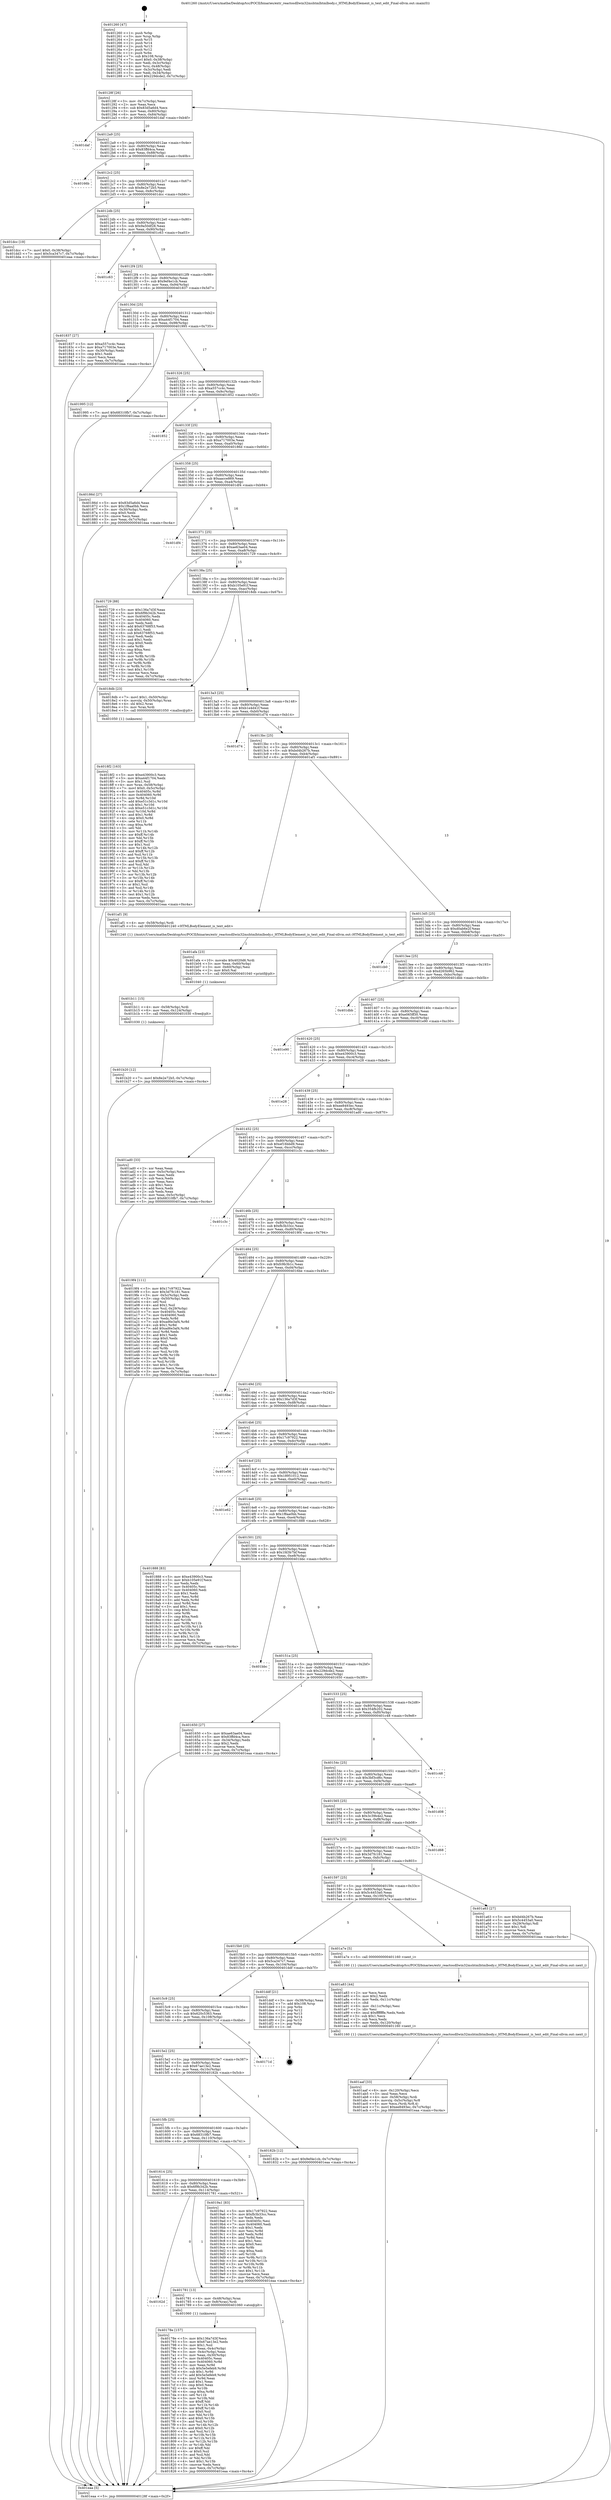 digraph "0x401260" {
  label = "0x401260 (/mnt/c/Users/mathe/Desktop/tcc/POCII/binaries/extr_reactosdllwin32mshtmlhtmlbody.c_HTMLBodyElement_is_text_edit_Final-ollvm.out::main(0))"
  labelloc = "t"
  node[shape=record]

  Entry [label="",width=0.3,height=0.3,shape=circle,fillcolor=black,style=filled]
  "0x40128f" [label="{
     0x40128f [26]\l
     | [instrs]\l
     &nbsp;&nbsp;0x40128f \<+3\>: mov -0x7c(%rbp),%eax\l
     &nbsp;&nbsp;0x401292 \<+2\>: mov %eax,%ecx\l
     &nbsp;&nbsp;0x401294 \<+6\>: sub $0x83d5a6d4,%ecx\l
     &nbsp;&nbsp;0x40129a \<+3\>: mov %eax,-0x80(%rbp)\l
     &nbsp;&nbsp;0x40129d \<+6\>: mov %ecx,-0x84(%rbp)\l
     &nbsp;&nbsp;0x4012a3 \<+6\>: je 0000000000401daf \<main+0xb4f\>\l
  }"]
  "0x401daf" [label="{
     0x401daf\l
  }", style=dashed]
  "0x4012a9" [label="{
     0x4012a9 [25]\l
     | [instrs]\l
     &nbsp;&nbsp;0x4012a9 \<+5\>: jmp 00000000004012ae \<main+0x4e\>\l
     &nbsp;&nbsp;0x4012ae \<+3\>: mov -0x80(%rbp),%eax\l
     &nbsp;&nbsp;0x4012b1 \<+5\>: sub $0x83ffd4ca,%eax\l
     &nbsp;&nbsp;0x4012b6 \<+6\>: mov %eax,-0x88(%rbp)\l
     &nbsp;&nbsp;0x4012bc \<+6\>: je 000000000040166b \<main+0x40b\>\l
  }"]
  Exit [label="",width=0.3,height=0.3,shape=circle,fillcolor=black,style=filled,peripheries=2]
  "0x40166b" [label="{
     0x40166b\l
  }", style=dashed]
  "0x4012c2" [label="{
     0x4012c2 [25]\l
     | [instrs]\l
     &nbsp;&nbsp;0x4012c2 \<+5\>: jmp 00000000004012c7 \<main+0x67\>\l
     &nbsp;&nbsp;0x4012c7 \<+3\>: mov -0x80(%rbp),%eax\l
     &nbsp;&nbsp;0x4012ca \<+5\>: sub $0x8e2e72b5,%eax\l
     &nbsp;&nbsp;0x4012cf \<+6\>: mov %eax,-0x8c(%rbp)\l
     &nbsp;&nbsp;0x4012d5 \<+6\>: je 0000000000401dcc \<main+0xb6c\>\l
  }"]
  "0x401b20" [label="{
     0x401b20 [12]\l
     | [instrs]\l
     &nbsp;&nbsp;0x401b20 \<+7\>: movl $0x8e2e72b5,-0x7c(%rbp)\l
     &nbsp;&nbsp;0x401b27 \<+5\>: jmp 0000000000401eaa \<main+0xc4a\>\l
  }"]
  "0x401dcc" [label="{
     0x401dcc [19]\l
     | [instrs]\l
     &nbsp;&nbsp;0x401dcc \<+7\>: movl $0x0,-0x38(%rbp)\l
     &nbsp;&nbsp;0x401dd3 \<+7\>: movl $0x5ca347c7,-0x7c(%rbp)\l
     &nbsp;&nbsp;0x401dda \<+5\>: jmp 0000000000401eaa \<main+0xc4a\>\l
  }"]
  "0x4012db" [label="{
     0x4012db [25]\l
     | [instrs]\l
     &nbsp;&nbsp;0x4012db \<+5\>: jmp 00000000004012e0 \<main+0x80\>\l
     &nbsp;&nbsp;0x4012e0 \<+3\>: mov -0x80(%rbp),%eax\l
     &nbsp;&nbsp;0x4012e3 \<+5\>: sub $0x9a50df28,%eax\l
     &nbsp;&nbsp;0x4012e8 \<+6\>: mov %eax,-0x90(%rbp)\l
     &nbsp;&nbsp;0x4012ee \<+6\>: je 0000000000401c63 \<main+0xa03\>\l
  }"]
  "0x401b11" [label="{
     0x401b11 [15]\l
     | [instrs]\l
     &nbsp;&nbsp;0x401b11 \<+4\>: mov -0x58(%rbp),%rdi\l
     &nbsp;&nbsp;0x401b15 \<+6\>: mov %eax,-0x124(%rbp)\l
     &nbsp;&nbsp;0x401b1b \<+5\>: call 0000000000401030 \<free@plt\>\l
     | [calls]\l
     &nbsp;&nbsp;0x401030 \{1\} (unknown)\l
  }"]
  "0x401c63" [label="{
     0x401c63\l
  }", style=dashed]
  "0x4012f4" [label="{
     0x4012f4 [25]\l
     | [instrs]\l
     &nbsp;&nbsp;0x4012f4 \<+5\>: jmp 00000000004012f9 \<main+0x99\>\l
     &nbsp;&nbsp;0x4012f9 \<+3\>: mov -0x80(%rbp),%eax\l
     &nbsp;&nbsp;0x4012fc \<+5\>: sub $0x9ef4e1cb,%eax\l
     &nbsp;&nbsp;0x401301 \<+6\>: mov %eax,-0x94(%rbp)\l
     &nbsp;&nbsp;0x401307 \<+6\>: je 0000000000401837 \<main+0x5d7\>\l
  }"]
  "0x401afa" [label="{
     0x401afa [23]\l
     | [instrs]\l
     &nbsp;&nbsp;0x401afa \<+10\>: movabs $0x4020d6,%rdi\l
     &nbsp;&nbsp;0x401b04 \<+3\>: mov %eax,-0x60(%rbp)\l
     &nbsp;&nbsp;0x401b07 \<+3\>: mov -0x60(%rbp),%esi\l
     &nbsp;&nbsp;0x401b0a \<+2\>: mov $0x0,%al\l
     &nbsp;&nbsp;0x401b0c \<+5\>: call 0000000000401040 \<printf@plt\>\l
     | [calls]\l
     &nbsp;&nbsp;0x401040 \{1\} (unknown)\l
  }"]
  "0x401837" [label="{
     0x401837 [27]\l
     | [instrs]\l
     &nbsp;&nbsp;0x401837 \<+5\>: mov $0xa557cc4c,%eax\l
     &nbsp;&nbsp;0x40183c \<+5\>: mov $0xa717003e,%ecx\l
     &nbsp;&nbsp;0x401841 \<+3\>: mov -0x30(%rbp),%edx\l
     &nbsp;&nbsp;0x401844 \<+3\>: cmp $0x1,%edx\l
     &nbsp;&nbsp;0x401847 \<+3\>: cmovl %ecx,%eax\l
     &nbsp;&nbsp;0x40184a \<+3\>: mov %eax,-0x7c(%rbp)\l
     &nbsp;&nbsp;0x40184d \<+5\>: jmp 0000000000401eaa \<main+0xc4a\>\l
  }"]
  "0x40130d" [label="{
     0x40130d [25]\l
     | [instrs]\l
     &nbsp;&nbsp;0x40130d \<+5\>: jmp 0000000000401312 \<main+0xb2\>\l
     &nbsp;&nbsp;0x401312 \<+3\>: mov -0x80(%rbp),%eax\l
     &nbsp;&nbsp;0x401315 \<+5\>: sub $0xa44f1704,%eax\l
     &nbsp;&nbsp;0x40131a \<+6\>: mov %eax,-0x98(%rbp)\l
     &nbsp;&nbsp;0x401320 \<+6\>: je 0000000000401995 \<main+0x735\>\l
  }"]
  "0x401aaf" [label="{
     0x401aaf [33]\l
     | [instrs]\l
     &nbsp;&nbsp;0x401aaf \<+6\>: mov -0x120(%rbp),%ecx\l
     &nbsp;&nbsp;0x401ab5 \<+3\>: imul %eax,%ecx\l
     &nbsp;&nbsp;0x401ab8 \<+4\>: mov -0x58(%rbp),%rdi\l
     &nbsp;&nbsp;0x401abc \<+4\>: movslq -0x5c(%rbp),%r8\l
     &nbsp;&nbsp;0x401ac0 \<+4\>: mov %ecx,(%rdi,%r8,4)\l
     &nbsp;&nbsp;0x401ac4 \<+7\>: movl $0xee8493ec,-0x7c(%rbp)\l
     &nbsp;&nbsp;0x401acb \<+5\>: jmp 0000000000401eaa \<main+0xc4a\>\l
  }"]
  "0x401995" [label="{
     0x401995 [12]\l
     | [instrs]\l
     &nbsp;&nbsp;0x401995 \<+7\>: movl $0x68310fb7,-0x7c(%rbp)\l
     &nbsp;&nbsp;0x40199c \<+5\>: jmp 0000000000401eaa \<main+0xc4a\>\l
  }"]
  "0x401326" [label="{
     0x401326 [25]\l
     | [instrs]\l
     &nbsp;&nbsp;0x401326 \<+5\>: jmp 000000000040132b \<main+0xcb\>\l
     &nbsp;&nbsp;0x40132b \<+3\>: mov -0x80(%rbp),%eax\l
     &nbsp;&nbsp;0x40132e \<+5\>: sub $0xa557cc4c,%eax\l
     &nbsp;&nbsp;0x401333 \<+6\>: mov %eax,-0x9c(%rbp)\l
     &nbsp;&nbsp;0x401339 \<+6\>: je 0000000000401852 \<main+0x5f2\>\l
  }"]
  "0x401a83" [label="{
     0x401a83 [44]\l
     | [instrs]\l
     &nbsp;&nbsp;0x401a83 \<+2\>: xor %ecx,%ecx\l
     &nbsp;&nbsp;0x401a85 \<+5\>: mov $0x2,%edx\l
     &nbsp;&nbsp;0x401a8a \<+6\>: mov %edx,-0x11c(%rbp)\l
     &nbsp;&nbsp;0x401a90 \<+1\>: cltd\l
     &nbsp;&nbsp;0x401a91 \<+6\>: mov -0x11c(%rbp),%esi\l
     &nbsp;&nbsp;0x401a97 \<+2\>: idiv %esi\l
     &nbsp;&nbsp;0x401a99 \<+6\>: imul $0xfffffffe,%edx,%edx\l
     &nbsp;&nbsp;0x401a9f \<+3\>: sub $0x1,%ecx\l
     &nbsp;&nbsp;0x401aa2 \<+2\>: sub %ecx,%edx\l
     &nbsp;&nbsp;0x401aa4 \<+6\>: mov %edx,-0x120(%rbp)\l
     &nbsp;&nbsp;0x401aaa \<+5\>: call 0000000000401160 \<next_i\>\l
     | [calls]\l
     &nbsp;&nbsp;0x401160 \{1\} (/mnt/c/Users/mathe/Desktop/tcc/POCII/binaries/extr_reactosdllwin32mshtmlhtmlbody.c_HTMLBodyElement_is_text_edit_Final-ollvm.out::next_i)\l
  }"]
  "0x401852" [label="{
     0x401852\l
  }", style=dashed]
  "0x40133f" [label="{
     0x40133f [25]\l
     | [instrs]\l
     &nbsp;&nbsp;0x40133f \<+5\>: jmp 0000000000401344 \<main+0xe4\>\l
     &nbsp;&nbsp;0x401344 \<+3\>: mov -0x80(%rbp),%eax\l
     &nbsp;&nbsp;0x401347 \<+5\>: sub $0xa717003e,%eax\l
     &nbsp;&nbsp;0x40134c \<+6\>: mov %eax,-0xa0(%rbp)\l
     &nbsp;&nbsp;0x401352 \<+6\>: je 000000000040186d \<main+0x60d\>\l
  }"]
  "0x4018f2" [label="{
     0x4018f2 [163]\l
     | [instrs]\l
     &nbsp;&nbsp;0x4018f2 \<+5\>: mov $0xe43900c3,%ecx\l
     &nbsp;&nbsp;0x4018f7 \<+5\>: mov $0xa44f1704,%edx\l
     &nbsp;&nbsp;0x4018fc \<+3\>: mov $0x1,%sil\l
     &nbsp;&nbsp;0x4018ff \<+4\>: mov %rax,-0x58(%rbp)\l
     &nbsp;&nbsp;0x401903 \<+7\>: movl $0x0,-0x5c(%rbp)\l
     &nbsp;&nbsp;0x40190a \<+8\>: mov 0x40405c,%r8d\l
     &nbsp;&nbsp;0x401912 \<+8\>: mov 0x404060,%r9d\l
     &nbsp;&nbsp;0x40191a \<+3\>: mov %r8d,%r10d\l
     &nbsp;&nbsp;0x40191d \<+7\>: add $0xe51c3d1c,%r10d\l
     &nbsp;&nbsp;0x401924 \<+4\>: sub $0x1,%r10d\l
     &nbsp;&nbsp;0x401928 \<+7\>: sub $0xe51c3d1c,%r10d\l
     &nbsp;&nbsp;0x40192f \<+4\>: imul %r10d,%r8d\l
     &nbsp;&nbsp;0x401933 \<+4\>: and $0x1,%r8d\l
     &nbsp;&nbsp;0x401937 \<+4\>: cmp $0x0,%r8d\l
     &nbsp;&nbsp;0x40193b \<+4\>: sete %r11b\l
     &nbsp;&nbsp;0x40193f \<+4\>: cmp $0xa,%r9d\l
     &nbsp;&nbsp;0x401943 \<+3\>: setl %bl\l
     &nbsp;&nbsp;0x401946 \<+3\>: mov %r11b,%r14b\l
     &nbsp;&nbsp;0x401949 \<+4\>: xor $0xff,%r14b\l
     &nbsp;&nbsp;0x40194d \<+3\>: mov %bl,%r15b\l
     &nbsp;&nbsp;0x401950 \<+4\>: xor $0xff,%r15b\l
     &nbsp;&nbsp;0x401954 \<+4\>: xor $0x1,%sil\l
     &nbsp;&nbsp;0x401958 \<+3\>: mov %r14b,%r12b\l
     &nbsp;&nbsp;0x40195b \<+4\>: and $0xff,%r12b\l
     &nbsp;&nbsp;0x40195f \<+3\>: and %sil,%r11b\l
     &nbsp;&nbsp;0x401962 \<+3\>: mov %r15b,%r13b\l
     &nbsp;&nbsp;0x401965 \<+4\>: and $0xff,%r13b\l
     &nbsp;&nbsp;0x401969 \<+3\>: and %sil,%bl\l
     &nbsp;&nbsp;0x40196c \<+3\>: or %r11b,%r12b\l
     &nbsp;&nbsp;0x40196f \<+3\>: or %bl,%r13b\l
     &nbsp;&nbsp;0x401972 \<+3\>: xor %r13b,%r12b\l
     &nbsp;&nbsp;0x401975 \<+3\>: or %r15b,%r14b\l
     &nbsp;&nbsp;0x401978 \<+4\>: xor $0xff,%r14b\l
     &nbsp;&nbsp;0x40197c \<+4\>: or $0x1,%sil\l
     &nbsp;&nbsp;0x401980 \<+3\>: and %sil,%r14b\l
     &nbsp;&nbsp;0x401983 \<+3\>: or %r14b,%r12b\l
     &nbsp;&nbsp;0x401986 \<+4\>: test $0x1,%r12b\l
     &nbsp;&nbsp;0x40198a \<+3\>: cmovne %edx,%ecx\l
     &nbsp;&nbsp;0x40198d \<+3\>: mov %ecx,-0x7c(%rbp)\l
     &nbsp;&nbsp;0x401990 \<+5\>: jmp 0000000000401eaa \<main+0xc4a\>\l
  }"]
  "0x40186d" [label="{
     0x40186d [27]\l
     | [instrs]\l
     &nbsp;&nbsp;0x40186d \<+5\>: mov $0x83d5a6d4,%eax\l
     &nbsp;&nbsp;0x401872 \<+5\>: mov $0x1f8aa0bb,%ecx\l
     &nbsp;&nbsp;0x401877 \<+3\>: mov -0x30(%rbp),%edx\l
     &nbsp;&nbsp;0x40187a \<+3\>: cmp $0x0,%edx\l
     &nbsp;&nbsp;0x40187d \<+3\>: cmove %ecx,%eax\l
     &nbsp;&nbsp;0x401880 \<+3\>: mov %eax,-0x7c(%rbp)\l
     &nbsp;&nbsp;0x401883 \<+5\>: jmp 0000000000401eaa \<main+0xc4a\>\l
  }"]
  "0x401358" [label="{
     0x401358 [25]\l
     | [instrs]\l
     &nbsp;&nbsp;0x401358 \<+5\>: jmp 000000000040135d \<main+0xfd\>\l
     &nbsp;&nbsp;0x40135d \<+3\>: mov -0x80(%rbp),%eax\l
     &nbsp;&nbsp;0x401360 \<+5\>: sub $0xaacce869,%eax\l
     &nbsp;&nbsp;0x401365 \<+6\>: mov %eax,-0xa4(%rbp)\l
     &nbsp;&nbsp;0x40136b \<+6\>: je 0000000000401df4 \<main+0xb94\>\l
  }"]
  "0x40178e" [label="{
     0x40178e [157]\l
     | [instrs]\l
     &nbsp;&nbsp;0x40178e \<+5\>: mov $0x136a7d3f,%ecx\l
     &nbsp;&nbsp;0x401793 \<+5\>: mov $0x67ae13e2,%edx\l
     &nbsp;&nbsp;0x401798 \<+3\>: mov $0x1,%sil\l
     &nbsp;&nbsp;0x40179b \<+3\>: mov %eax,-0x4c(%rbp)\l
     &nbsp;&nbsp;0x40179e \<+3\>: mov -0x4c(%rbp),%eax\l
     &nbsp;&nbsp;0x4017a1 \<+3\>: mov %eax,-0x30(%rbp)\l
     &nbsp;&nbsp;0x4017a4 \<+7\>: mov 0x40405c,%eax\l
     &nbsp;&nbsp;0x4017ab \<+8\>: mov 0x404060,%r8d\l
     &nbsp;&nbsp;0x4017b3 \<+3\>: mov %eax,%r9d\l
     &nbsp;&nbsp;0x4017b6 \<+7\>: sub $0x5e5efeb9,%r9d\l
     &nbsp;&nbsp;0x4017bd \<+4\>: sub $0x1,%r9d\l
     &nbsp;&nbsp;0x4017c1 \<+7\>: add $0x5e5efeb9,%r9d\l
     &nbsp;&nbsp;0x4017c8 \<+4\>: imul %r9d,%eax\l
     &nbsp;&nbsp;0x4017cc \<+3\>: and $0x1,%eax\l
     &nbsp;&nbsp;0x4017cf \<+3\>: cmp $0x0,%eax\l
     &nbsp;&nbsp;0x4017d2 \<+4\>: sete %r10b\l
     &nbsp;&nbsp;0x4017d6 \<+4\>: cmp $0xa,%r8d\l
     &nbsp;&nbsp;0x4017da \<+4\>: setl %r11b\l
     &nbsp;&nbsp;0x4017de \<+3\>: mov %r10b,%bl\l
     &nbsp;&nbsp;0x4017e1 \<+3\>: xor $0xff,%bl\l
     &nbsp;&nbsp;0x4017e4 \<+3\>: mov %r11b,%r14b\l
     &nbsp;&nbsp;0x4017e7 \<+4\>: xor $0xff,%r14b\l
     &nbsp;&nbsp;0x4017eb \<+4\>: xor $0x0,%sil\l
     &nbsp;&nbsp;0x4017ef \<+3\>: mov %bl,%r15b\l
     &nbsp;&nbsp;0x4017f2 \<+4\>: and $0x0,%r15b\l
     &nbsp;&nbsp;0x4017f6 \<+3\>: and %sil,%r10b\l
     &nbsp;&nbsp;0x4017f9 \<+3\>: mov %r14b,%r12b\l
     &nbsp;&nbsp;0x4017fc \<+4\>: and $0x0,%r12b\l
     &nbsp;&nbsp;0x401800 \<+3\>: and %sil,%r11b\l
     &nbsp;&nbsp;0x401803 \<+3\>: or %r10b,%r15b\l
     &nbsp;&nbsp;0x401806 \<+3\>: or %r11b,%r12b\l
     &nbsp;&nbsp;0x401809 \<+3\>: xor %r12b,%r15b\l
     &nbsp;&nbsp;0x40180c \<+3\>: or %r14b,%bl\l
     &nbsp;&nbsp;0x40180f \<+3\>: xor $0xff,%bl\l
     &nbsp;&nbsp;0x401812 \<+4\>: or $0x0,%sil\l
     &nbsp;&nbsp;0x401816 \<+3\>: and %sil,%bl\l
     &nbsp;&nbsp;0x401819 \<+3\>: or %bl,%r15b\l
     &nbsp;&nbsp;0x40181c \<+4\>: test $0x1,%r15b\l
     &nbsp;&nbsp;0x401820 \<+3\>: cmovne %edx,%ecx\l
     &nbsp;&nbsp;0x401823 \<+3\>: mov %ecx,-0x7c(%rbp)\l
     &nbsp;&nbsp;0x401826 \<+5\>: jmp 0000000000401eaa \<main+0xc4a\>\l
  }"]
  "0x401df4" [label="{
     0x401df4\l
  }", style=dashed]
  "0x401371" [label="{
     0x401371 [25]\l
     | [instrs]\l
     &nbsp;&nbsp;0x401371 \<+5\>: jmp 0000000000401376 \<main+0x116\>\l
     &nbsp;&nbsp;0x401376 \<+3\>: mov -0x80(%rbp),%eax\l
     &nbsp;&nbsp;0x401379 \<+5\>: sub $0xae63ae04,%eax\l
     &nbsp;&nbsp;0x40137e \<+6\>: mov %eax,-0xa8(%rbp)\l
     &nbsp;&nbsp;0x401384 \<+6\>: je 0000000000401729 \<main+0x4c9\>\l
  }"]
  "0x40162d" [label="{
     0x40162d\l
  }", style=dashed]
  "0x401729" [label="{
     0x401729 [88]\l
     | [instrs]\l
     &nbsp;&nbsp;0x401729 \<+5\>: mov $0x136a7d3f,%eax\l
     &nbsp;&nbsp;0x40172e \<+5\>: mov $0x6f9b342b,%ecx\l
     &nbsp;&nbsp;0x401733 \<+7\>: mov 0x40405c,%edx\l
     &nbsp;&nbsp;0x40173a \<+7\>: mov 0x404060,%esi\l
     &nbsp;&nbsp;0x401741 \<+2\>: mov %edx,%edi\l
     &nbsp;&nbsp;0x401743 \<+6\>: add $0x63768f53,%edi\l
     &nbsp;&nbsp;0x401749 \<+3\>: sub $0x1,%edi\l
     &nbsp;&nbsp;0x40174c \<+6\>: sub $0x63768f53,%edi\l
     &nbsp;&nbsp;0x401752 \<+3\>: imul %edi,%edx\l
     &nbsp;&nbsp;0x401755 \<+3\>: and $0x1,%edx\l
     &nbsp;&nbsp;0x401758 \<+3\>: cmp $0x0,%edx\l
     &nbsp;&nbsp;0x40175b \<+4\>: sete %r8b\l
     &nbsp;&nbsp;0x40175f \<+3\>: cmp $0xa,%esi\l
     &nbsp;&nbsp;0x401762 \<+4\>: setl %r9b\l
     &nbsp;&nbsp;0x401766 \<+3\>: mov %r8b,%r10b\l
     &nbsp;&nbsp;0x401769 \<+3\>: and %r9b,%r10b\l
     &nbsp;&nbsp;0x40176c \<+3\>: xor %r9b,%r8b\l
     &nbsp;&nbsp;0x40176f \<+3\>: or %r8b,%r10b\l
     &nbsp;&nbsp;0x401772 \<+4\>: test $0x1,%r10b\l
     &nbsp;&nbsp;0x401776 \<+3\>: cmovne %ecx,%eax\l
     &nbsp;&nbsp;0x401779 \<+3\>: mov %eax,-0x7c(%rbp)\l
     &nbsp;&nbsp;0x40177c \<+5\>: jmp 0000000000401eaa \<main+0xc4a\>\l
  }"]
  "0x40138a" [label="{
     0x40138a [25]\l
     | [instrs]\l
     &nbsp;&nbsp;0x40138a \<+5\>: jmp 000000000040138f \<main+0x12f\>\l
     &nbsp;&nbsp;0x40138f \<+3\>: mov -0x80(%rbp),%eax\l
     &nbsp;&nbsp;0x401392 \<+5\>: sub $0xb105e91f,%eax\l
     &nbsp;&nbsp;0x401397 \<+6\>: mov %eax,-0xac(%rbp)\l
     &nbsp;&nbsp;0x40139d \<+6\>: je 00000000004018db \<main+0x67b\>\l
  }"]
  "0x401781" [label="{
     0x401781 [13]\l
     | [instrs]\l
     &nbsp;&nbsp;0x401781 \<+4\>: mov -0x48(%rbp),%rax\l
     &nbsp;&nbsp;0x401785 \<+4\>: mov 0x8(%rax),%rdi\l
     &nbsp;&nbsp;0x401789 \<+5\>: call 0000000000401060 \<atoi@plt\>\l
     | [calls]\l
     &nbsp;&nbsp;0x401060 \{1\} (unknown)\l
  }"]
  "0x4018db" [label="{
     0x4018db [23]\l
     | [instrs]\l
     &nbsp;&nbsp;0x4018db \<+7\>: movl $0x1,-0x50(%rbp)\l
     &nbsp;&nbsp;0x4018e2 \<+4\>: movslq -0x50(%rbp),%rax\l
     &nbsp;&nbsp;0x4018e6 \<+4\>: shl $0x2,%rax\l
     &nbsp;&nbsp;0x4018ea \<+3\>: mov %rax,%rdi\l
     &nbsp;&nbsp;0x4018ed \<+5\>: call 0000000000401050 \<malloc@plt\>\l
     | [calls]\l
     &nbsp;&nbsp;0x401050 \{1\} (unknown)\l
  }"]
  "0x4013a3" [label="{
     0x4013a3 [25]\l
     | [instrs]\l
     &nbsp;&nbsp;0x4013a3 \<+5\>: jmp 00000000004013a8 \<main+0x148\>\l
     &nbsp;&nbsp;0x4013a8 \<+3\>: mov -0x80(%rbp),%eax\l
     &nbsp;&nbsp;0x4013ab \<+5\>: sub $0xb1e4d41f,%eax\l
     &nbsp;&nbsp;0x4013b0 \<+6\>: mov %eax,-0xb0(%rbp)\l
     &nbsp;&nbsp;0x4013b6 \<+6\>: je 0000000000401d74 \<main+0xb14\>\l
  }"]
  "0x401614" [label="{
     0x401614 [25]\l
     | [instrs]\l
     &nbsp;&nbsp;0x401614 \<+5\>: jmp 0000000000401619 \<main+0x3b9\>\l
     &nbsp;&nbsp;0x401619 \<+3\>: mov -0x80(%rbp),%eax\l
     &nbsp;&nbsp;0x40161c \<+5\>: sub $0x6f9b342b,%eax\l
     &nbsp;&nbsp;0x401621 \<+6\>: mov %eax,-0x114(%rbp)\l
     &nbsp;&nbsp;0x401627 \<+6\>: je 0000000000401781 \<main+0x521\>\l
  }"]
  "0x401d74" [label="{
     0x401d74\l
  }", style=dashed]
  "0x4013bc" [label="{
     0x4013bc [25]\l
     | [instrs]\l
     &nbsp;&nbsp;0x4013bc \<+5\>: jmp 00000000004013c1 \<main+0x161\>\l
     &nbsp;&nbsp;0x4013c1 \<+3\>: mov -0x80(%rbp),%eax\l
     &nbsp;&nbsp;0x4013c4 \<+5\>: sub $0xbd4b267b,%eax\l
     &nbsp;&nbsp;0x4013c9 \<+6\>: mov %eax,-0xb4(%rbp)\l
     &nbsp;&nbsp;0x4013cf \<+6\>: je 0000000000401af1 \<main+0x891\>\l
  }"]
  "0x4019a1" [label="{
     0x4019a1 [83]\l
     | [instrs]\l
     &nbsp;&nbsp;0x4019a1 \<+5\>: mov $0x17c97922,%eax\l
     &nbsp;&nbsp;0x4019a6 \<+5\>: mov $0xfb3b33cc,%ecx\l
     &nbsp;&nbsp;0x4019ab \<+2\>: xor %edx,%edx\l
     &nbsp;&nbsp;0x4019ad \<+7\>: mov 0x40405c,%esi\l
     &nbsp;&nbsp;0x4019b4 \<+7\>: mov 0x404060,%edi\l
     &nbsp;&nbsp;0x4019bb \<+3\>: sub $0x1,%edx\l
     &nbsp;&nbsp;0x4019be \<+3\>: mov %esi,%r8d\l
     &nbsp;&nbsp;0x4019c1 \<+3\>: add %edx,%r8d\l
     &nbsp;&nbsp;0x4019c4 \<+4\>: imul %r8d,%esi\l
     &nbsp;&nbsp;0x4019c8 \<+3\>: and $0x1,%esi\l
     &nbsp;&nbsp;0x4019cb \<+3\>: cmp $0x0,%esi\l
     &nbsp;&nbsp;0x4019ce \<+4\>: sete %r9b\l
     &nbsp;&nbsp;0x4019d2 \<+3\>: cmp $0xa,%edi\l
     &nbsp;&nbsp;0x4019d5 \<+4\>: setl %r10b\l
     &nbsp;&nbsp;0x4019d9 \<+3\>: mov %r9b,%r11b\l
     &nbsp;&nbsp;0x4019dc \<+3\>: and %r10b,%r11b\l
     &nbsp;&nbsp;0x4019df \<+3\>: xor %r10b,%r9b\l
     &nbsp;&nbsp;0x4019e2 \<+3\>: or %r9b,%r11b\l
     &nbsp;&nbsp;0x4019e5 \<+4\>: test $0x1,%r11b\l
     &nbsp;&nbsp;0x4019e9 \<+3\>: cmovne %ecx,%eax\l
     &nbsp;&nbsp;0x4019ec \<+3\>: mov %eax,-0x7c(%rbp)\l
     &nbsp;&nbsp;0x4019ef \<+5\>: jmp 0000000000401eaa \<main+0xc4a\>\l
  }"]
  "0x401af1" [label="{
     0x401af1 [9]\l
     | [instrs]\l
     &nbsp;&nbsp;0x401af1 \<+4\>: mov -0x58(%rbp),%rdi\l
     &nbsp;&nbsp;0x401af5 \<+5\>: call 0000000000401240 \<HTMLBodyElement_is_text_edit\>\l
     | [calls]\l
     &nbsp;&nbsp;0x401240 \{1\} (/mnt/c/Users/mathe/Desktop/tcc/POCII/binaries/extr_reactosdllwin32mshtmlhtmlbody.c_HTMLBodyElement_is_text_edit_Final-ollvm.out::HTMLBodyElement_is_text_edit)\l
  }"]
  "0x4013d5" [label="{
     0x4013d5 [25]\l
     | [instrs]\l
     &nbsp;&nbsp;0x4013d5 \<+5\>: jmp 00000000004013da \<main+0x17a\>\l
     &nbsp;&nbsp;0x4013da \<+3\>: mov -0x80(%rbp),%eax\l
     &nbsp;&nbsp;0x4013dd \<+5\>: sub $0xd0ab6e2f,%eax\l
     &nbsp;&nbsp;0x4013e2 \<+6\>: mov %eax,-0xb8(%rbp)\l
     &nbsp;&nbsp;0x4013e8 \<+6\>: je 0000000000401cb0 \<main+0xa50\>\l
  }"]
  "0x4015fb" [label="{
     0x4015fb [25]\l
     | [instrs]\l
     &nbsp;&nbsp;0x4015fb \<+5\>: jmp 0000000000401600 \<main+0x3a0\>\l
     &nbsp;&nbsp;0x401600 \<+3\>: mov -0x80(%rbp),%eax\l
     &nbsp;&nbsp;0x401603 \<+5\>: sub $0x68310fb7,%eax\l
     &nbsp;&nbsp;0x401608 \<+6\>: mov %eax,-0x110(%rbp)\l
     &nbsp;&nbsp;0x40160e \<+6\>: je 00000000004019a1 \<main+0x741\>\l
  }"]
  "0x401cb0" [label="{
     0x401cb0\l
  }", style=dashed]
  "0x4013ee" [label="{
     0x4013ee [25]\l
     | [instrs]\l
     &nbsp;&nbsp;0x4013ee \<+5\>: jmp 00000000004013f3 \<main+0x193\>\l
     &nbsp;&nbsp;0x4013f3 \<+3\>: mov -0x80(%rbp),%eax\l
     &nbsp;&nbsp;0x4013f6 \<+5\>: sub $0xd265b962,%eax\l
     &nbsp;&nbsp;0x4013fb \<+6\>: mov %eax,-0xbc(%rbp)\l
     &nbsp;&nbsp;0x401401 \<+6\>: je 0000000000401dbb \<main+0xb5b\>\l
  }"]
  "0x40182b" [label="{
     0x40182b [12]\l
     | [instrs]\l
     &nbsp;&nbsp;0x40182b \<+7\>: movl $0x9ef4e1cb,-0x7c(%rbp)\l
     &nbsp;&nbsp;0x401832 \<+5\>: jmp 0000000000401eaa \<main+0xc4a\>\l
  }"]
  "0x401dbb" [label="{
     0x401dbb\l
  }", style=dashed]
  "0x401407" [label="{
     0x401407 [25]\l
     | [instrs]\l
     &nbsp;&nbsp;0x401407 \<+5\>: jmp 000000000040140c \<main+0x1ac\>\l
     &nbsp;&nbsp;0x40140c \<+3\>: mov -0x80(%rbp),%eax\l
     &nbsp;&nbsp;0x40140f \<+5\>: sub $0xe065ff30,%eax\l
     &nbsp;&nbsp;0x401414 \<+6\>: mov %eax,-0xc0(%rbp)\l
     &nbsp;&nbsp;0x40141a \<+6\>: je 0000000000401e90 \<main+0xc30\>\l
  }"]
  "0x4015e2" [label="{
     0x4015e2 [25]\l
     | [instrs]\l
     &nbsp;&nbsp;0x4015e2 \<+5\>: jmp 00000000004015e7 \<main+0x387\>\l
     &nbsp;&nbsp;0x4015e7 \<+3\>: mov -0x80(%rbp),%eax\l
     &nbsp;&nbsp;0x4015ea \<+5\>: sub $0x67ae13e2,%eax\l
     &nbsp;&nbsp;0x4015ef \<+6\>: mov %eax,-0x10c(%rbp)\l
     &nbsp;&nbsp;0x4015f5 \<+6\>: je 000000000040182b \<main+0x5cb\>\l
  }"]
  "0x401e90" [label="{
     0x401e90\l
  }", style=dashed]
  "0x401420" [label="{
     0x401420 [25]\l
     | [instrs]\l
     &nbsp;&nbsp;0x401420 \<+5\>: jmp 0000000000401425 \<main+0x1c5\>\l
     &nbsp;&nbsp;0x401425 \<+3\>: mov -0x80(%rbp),%eax\l
     &nbsp;&nbsp;0x401428 \<+5\>: sub $0xe43900c3,%eax\l
     &nbsp;&nbsp;0x40142d \<+6\>: mov %eax,-0xc4(%rbp)\l
     &nbsp;&nbsp;0x401433 \<+6\>: je 0000000000401e28 \<main+0xbc8\>\l
  }"]
  "0x40171d" [label="{
     0x40171d\l
  }", style=dashed]
  "0x401e28" [label="{
     0x401e28\l
  }", style=dashed]
  "0x401439" [label="{
     0x401439 [25]\l
     | [instrs]\l
     &nbsp;&nbsp;0x401439 \<+5\>: jmp 000000000040143e \<main+0x1de\>\l
     &nbsp;&nbsp;0x40143e \<+3\>: mov -0x80(%rbp),%eax\l
     &nbsp;&nbsp;0x401441 \<+5\>: sub $0xee8493ec,%eax\l
     &nbsp;&nbsp;0x401446 \<+6\>: mov %eax,-0xc8(%rbp)\l
     &nbsp;&nbsp;0x40144c \<+6\>: je 0000000000401ad0 \<main+0x870\>\l
  }"]
  "0x4015c9" [label="{
     0x4015c9 [25]\l
     | [instrs]\l
     &nbsp;&nbsp;0x4015c9 \<+5\>: jmp 00000000004015ce \<main+0x36e\>\l
     &nbsp;&nbsp;0x4015ce \<+3\>: mov -0x80(%rbp),%eax\l
     &nbsp;&nbsp;0x4015d1 \<+5\>: sub $0x620c5363,%eax\l
     &nbsp;&nbsp;0x4015d6 \<+6\>: mov %eax,-0x108(%rbp)\l
     &nbsp;&nbsp;0x4015dc \<+6\>: je 000000000040171d \<main+0x4bd\>\l
  }"]
  "0x401ad0" [label="{
     0x401ad0 [33]\l
     | [instrs]\l
     &nbsp;&nbsp;0x401ad0 \<+2\>: xor %eax,%eax\l
     &nbsp;&nbsp;0x401ad2 \<+3\>: mov -0x5c(%rbp),%ecx\l
     &nbsp;&nbsp;0x401ad5 \<+2\>: mov %eax,%edx\l
     &nbsp;&nbsp;0x401ad7 \<+2\>: sub %ecx,%edx\l
     &nbsp;&nbsp;0x401ad9 \<+2\>: mov %eax,%ecx\l
     &nbsp;&nbsp;0x401adb \<+3\>: sub $0x1,%ecx\l
     &nbsp;&nbsp;0x401ade \<+2\>: add %ecx,%edx\l
     &nbsp;&nbsp;0x401ae0 \<+2\>: sub %edx,%eax\l
     &nbsp;&nbsp;0x401ae2 \<+3\>: mov %eax,-0x5c(%rbp)\l
     &nbsp;&nbsp;0x401ae5 \<+7\>: movl $0x68310fb7,-0x7c(%rbp)\l
     &nbsp;&nbsp;0x401aec \<+5\>: jmp 0000000000401eaa \<main+0xc4a\>\l
  }"]
  "0x401452" [label="{
     0x401452 [25]\l
     | [instrs]\l
     &nbsp;&nbsp;0x401452 \<+5\>: jmp 0000000000401457 \<main+0x1f7\>\l
     &nbsp;&nbsp;0x401457 \<+3\>: mov -0x80(%rbp),%eax\l
     &nbsp;&nbsp;0x40145a \<+5\>: sub $0xef16bbd9,%eax\l
     &nbsp;&nbsp;0x40145f \<+6\>: mov %eax,-0xcc(%rbp)\l
     &nbsp;&nbsp;0x401465 \<+6\>: je 0000000000401c3c \<main+0x9dc\>\l
  }"]
  "0x401ddf" [label="{
     0x401ddf [21]\l
     | [instrs]\l
     &nbsp;&nbsp;0x401ddf \<+3\>: mov -0x38(%rbp),%eax\l
     &nbsp;&nbsp;0x401de2 \<+7\>: add $0x108,%rsp\l
     &nbsp;&nbsp;0x401de9 \<+1\>: pop %rbx\l
     &nbsp;&nbsp;0x401dea \<+2\>: pop %r12\l
     &nbsp;&nbsp;0x401dec \<+2\>: pop %r13\l
     &nbsp;&nbsp;0x401dee \<+2\>: pop %r14\l
     &nbsp;&nbsp;0x401df0 \<+2\>: pop %r15\l
     &nbsp;&nbsp;0x401df2 \<+1\>: pop %rbp\l
     &nbsp;&nbsp;0x401df3 \<+1\>: ret\l
  }"]
  "0x401c3c" [label="{
     0x401c3c\l
  }", style=dashed]
  "0x40146b" [label="{
     0x40146b [25]\l
     | [instrs]\l
     &nbsp;&nbsp;0x40146b \<+5\>: jmp 0000000000401470 \<main+0x210\>\l
     &nbsp;&nbsp;0x401470 \<+3\>: mov -0x80(%rbp),%eax\l
     &nbsp;&nbsp;0x401473 \<+5\>: sub $0xfb3b33cc,%eax\l
     &nbsp;&nbsp;0x401478 \<+6\>: mov %eax,-0xd0(%rbp)\l
     &nbsp;&nbsp;0x40147e \<+6\>: je 00000000004019f4 \<main+0x794\>\l
  }"]
  "0x4015b0" [label="{
     0x4015b0 [25]\l
     | [instrs]\l
     &nbsp;&nbsp;0x4015b0 \<+5\>: jmp 00000000004015b5 \<main+0x355\>\l
     &nbsp;&nbsp;0x4015b5 \<+3\>: mov -0x80(%rbp),%eax\l
     &nbsp;&nbsp;0x4015b8 \<+5\>: sub $0x5ca347c7,%eax\l
     &nbsp;&nbsp;0x4015bd \<+6\>: mov %eax,-0x104(%rbp)\l
     &nbsp;&nbsp;0x4015c3 \<+6\>: je 0000000000401ddf \<main+0xb7f\>\l
  }"]
  "0x4019f4" [label="{
     0x4019f4 [111]\l
     | [instrs]\l
     &nbsp;&nbsp;0x4019f4 \<+5\>: mov $0x17c97922,%eax\l
     &nbsp;&nbsp;0x4019f9 \<+5\>: mov $0x3d7fc181,%ecx\l
     &nbsp;&nbsp;0x4019fe \<+3\>: mov -0x5c(%rbp),%edx\l
     &nbsp;&nbsp;0x401a01 \<+3\>: cmp -0x50(%rbp),%edx\l
     &nbsp;&nbsp;0x401a04 \<+4\>: setl %sil\l
     &nbsp;&nbsp;0x401a08 \<+4\>: and $0x1,%sil\l
     &nbsp;&nbsp;0x401a0c \<+4\>: mov %sil,-0x29(%rbp)\l
     &nbsp;&nbsp;0x401a10 \<+7\>: mov 0x40405c,%edx\l
     &nbsp;&nbsp;0x401a17 \<+7\>: mov 0x404060,%edi\l
     &nbsp;&nbsp;0x401a1e \<+3\>: mov %edx,%r8d\l
     &nbsp;&nbsp;0x401a21 \<+7\>: sub $0xad6e3af4,%r8d\l
     &nbsp;&nbsp;0x401a28 \<+4\>: sub $0x1,%r8d\l
     &nbsp;&nbsp;0x401a2c \<+7\>: add $0xad6e3af4,%r8d\l
     &nbsp;&nbsp;0x401a33 \<+4\>: imul %r8d,%edx\l
     &nbsp;&nbsp;0x401a37 \<+3\>: and $0x1,%edx\l
     &nbsp;&nbsp;0x401a3a \<+3\>: cmp $0x0,%edx\l
     &nbsp;&nbsp;0x401a3d \<+4\>: sete %sil\l
     &nbsp;&nbsp;0x401a41 \<+3\>: cmp $0xa,%edi\l
     &nbsp;&nbsp;0x401a44 \<+4\>: setl %r9b\l
     &nbsp;&nbsp;0x401a48 \<+3\>: mov %sil,%r10b\l
     &nbsp;&nbsp;0x401a4b \<+3\>: and %r9b,%r10b\l
     &nbsp;&nbsp;0x401a4e \<+3\>: xor %r9b,%sil\l
     &nbsp;&nbsp;0x401a51 \<+3\>: or %sil,%r10b\l
     &nbsp;&nbsp;0x401a54 \<+4\>: test $0x1,%r10b\l
     &nbsp;&nbsp;0x401a58 \<+3\>: cmovne %ecx,%eax\l
     &nbsp;&nbsp;0x401a5b \<+3\>: mov %eax,-0x7c(%rbp)\l
     &nbsp;&nbsp;0x401a5e \<+5\>: jmp 0000000000401eaa \<main+0xc4a\>\l
  }"]
  "0x401484" [label="{
     0x401484 [25]\l
     | [instrs]\l
     &nbsp;&nbsp;0x401484 \<+5\>: jmp 0000000000401489 \<main+0x229\>\l
     &nbsp;&nbsp;0x401489 \<+3\>: mov -0x80(%rbp),%eax\l
     &nbsp;&nbsp;0x40148c \<+5\>: sub $0xfc9b3b1c,%eax\l
     &nbsp;&nbsp;0x401491 \<+6\>: mov %eax,-0xd4(%rbp)\l
     &nbsp;&nbsp;0x401497 \<+6\>: je 00000000004016be \<main+0x45e\>\l
  }"]
  "0x401a7e" [label="{
     0x401a7e [5]\l
     | [instrs]\l
     &nbsp;&nbsp;0x401a7e \<+5\>: call 0000000000401160 \<next_i\>\l
     | [calls]\l
     &nbsp;&nbsp;0x401160 \{1\} (/mnt/c/Users/mathe/Desktop/tcc/POCII/binaries/extr_reactosdllwin32mshtmlhtmlbody.c_HTMLBodyElement_is_text_edit_Final-ollvm.out::next_i)\l
  }"]
  "0x4016be" [label="{
     0x4016be\l
  }", style=dashed]
  "0x40149d" [label="{
     0x40149d [25]\l
     | [instrs]\l
     &nbsp;&nbsp;0x40149d \<+5\>: jmp 00000000004014a2 \<main+0x242\>\l
     &nbsp;&nbsp;0x4014a2 \<+3\>: mov -0x80(%rbp),%eax\l
     &nbsp;&nbsp;0x4014a5 \<+5\>: sub $0x136a7d3f,%eax\l
     &nbsp;&nbsp;0x4014aa \<+6\>: mov %eax,-0xd8(%rbp)\l
     &nbsp;&nbsp;0x4014b0 \<+6\>: je 0000000000401e0c \<main+0xbac\>\l
  }"]
  "0x401597" [label="{
     0x401597 [25]\l
     | [instrs]\l
     &nbsp;&nbsp;0x401597 \<+5\>: jmp 000000000040159c \<main+0x33c\>\l
     &nbsp;&nbsp;0x40159c \<+3\>: mov -0x80(%rbp),%eax\l
     &nbsp;&nbsp;0x40159f \<+5\>: sub $0x5c4453a0,%eax\l
     &nbsp;&nbsp;0x4015a4 \<+6\>: mov %eax,-0x100(%rbp)\l
     &nbsp;&nbsp;0x4015aa \<+6\>: je 0000000000401a7e \<main+0x81e\>\l
  }"]
  "0x401e0c" [label="{
     0x401e0c\l
  }", style=dashed]
  "0x4014b6" [label="{
     0x4014b6 [25]\l
     | [instrs]\l
     &nbsp;&nbsp;0x4014b6 \<+5\>: jmp 00000000004014bb \<main+0x25b\>\l
     &nbsp;&nbsp;0x4014bb \<+3\>: mov -0x80(%rbp),%eax\l
     &nbsp;&nbsp;0x4014be \<+5\>: sub $0x17c97922,%eax\l
     &nbsp;&nbsp;0x4014c3 \<+6\>: mov %eax,-0xdc(%rbp)\l
     &nbsp;&nbsp;0x4014c9 \<+6\>: je 0000000000401e56 \<main+0xbf6\>\l
  }"]
  "0x401a63" [label="{
     0x401a63 [27]\l
     | [instrs]\l
     &nbsp;&nbsp;0x401a63 \<+5\>: mov $0xbd4b267b,%eax\l
     &nbsp;&nbsp;0x401a68 \<+5\>: mov $0x5c4453a0,%ecx\l
     &nbsp;&nbsp;0x401a6d \<+3\>: mov -0x29(%rbp),%dl\l
     &nbsp;&nbsp;0x401a70 \<+3\>: test $0x1,%dl\l
     &nbsp;&nbsp;0x401a73 \<+3\>: cmovne %ecx,%eax\l
     &nbsp;&nbsp;0x401a76 \<+3\>: mov %eax,-0x7c(%rbp)\l
     &nbsp;&nbsp;0x401a79 \<+5\>: jmp 0000000000401eaa \<main+0xc4a\>\l
  }"]
  "0x401e56" [label="{
     0x401e56\l
  }", style=dashed]
  "0x4014cf" [label="{
     0x4014cf [25]\l
     | [instrs]\l
     &nbsp;&nbsp;0x4014cf \<+5\>: jmp 00000000004014d4 \<main+0x274\>\l
     &nbsp;&nbsp;0x4014d4 \<+3\>: mov -0x80(%rbp),%eax\l
     &nbsp;&nbsp;0x4014d7 \<+5\>: sub $0x18951012,%eax\l
     &nbsp;&nbsp;0x4014dc \<+6\>: mov %eax,-0xe0(%rbp)\l
     &nbsp;&nbsp;0x4014e2 \<+6\>: je 0000000000401e62 \<main+0xc02\>\l
  }"]
  "0x40157e" [label="{
     0x40157e [25]\l
     | [instrs]\l
     &nbsp;&nbsp;0x40157e \<+5\>: jmp 0000000000401583 \<main+0x323\>\l
     &nbsp;&nbsp;0x401583 \<+3\>: mov -0x80(%rbp),%eax\l
     &nbsp;&nbsp;0x401586 \<+5\>: sub $0x3d7fc181,%eax\l
     &nbsp;&nbsp;0x40158b \<+6\>: mov %eax,-0xfc(%rbp)\l
     &nbsp;&nbsp;0x401591 \<+6\>: je 0000000000401a63 \<main+0x803\>\l
  }"]
  "0x401e62" [label="{
     0x401e62\l
  }", style=dashed]
  "0x4014e8" [label="{
     0x4014e8 [25]\l
     | [instrs]\l
     &nbsp;&nbsp;0x4014e8 \<+5\>: jmp 00000000004014ed \<main+0x28d\>\l
     &nbsp;&nbsp;0x4014ed \<+3\>: mov -0x80(%rbp),%eax\l
     &nbsp;&nbsp;0x4014f0 \<+5\>: sub $0x1f8aa0bb,%eax\l
     &nbsp;&nbsp;0x4014f5 \<+6\>: mov %eax,-0xe4(%rbp)\l
     &nbsp;&nbsp;0x4014fb \<+6\>: je 0000000000401888 \<main+0x628\>\l
  }"]
  "0x401d68" [label="{
     0x401d68\l
  }", style=dashed]
  "0x401888" [label="{
     0x401888 [83]\l
     | [instrs]\l
     &nbsp;&nbsp;0x401888 \<+5\>: mov $0xe43900c3,%eax\l
     &nbsp;&nbsp;0x40188d \<+5\>: mov $0xb105e91f,%ecx\l
     &nbsp;&nbsp;0x401892 \<+2\>: xor %edx,%edx\l
     &nbsp;&nbsp;0x401894 \<+7\>: mov 0x40405c,%esi\l
     &nbsp;&nbsp;0x40189b \<+7\>: mov 0x404060,%edi\l
     &nbsp;&nbsp;0x4018a2 \<+3\>: sub $0x1,%edx\l
     &nbsp;&nbsp;0x4018a5 \<+3\>: mov %esi,%r8d\l
     &nbsp;&nbsp;0x4018a8 \<+3\>: add %edx,%r8d\l
     &nbsp;&nbsp;0x4018ab \<+4\>: imul %r8d,%esi\l
     &nbsp;&nbsp;0x4018af \<+3\>: and $0x1,%esi\l
     &nbsp;&nbsp;0x4018b2 \<+3\>: cmp $0x0,%esi\l
     &nbsp;&nbsp;0x4018b5 \<+4\>: sete %r9b\l
     &nbsp;&nbsp;0x4018b9 \<+3\>: cmp $0xa,%edi\l
     &nbsp;&nbsp;0x4018bc \<+4\>: setl %r10b\l
     &nbsp;&nbsp;0x4018c0 \<+3\>: mov %r9b,%r11b\l
     &nbsp;&nbsp;0x4018c3 \<+3\>: and %r10b,%r11b\l
     &nbsp;&nbsp;0x4018c6 \<+3\>: xor %r10b,%r9b\l
     &nbsp;&nbsp;0x4018c9 \<+3\>: or %r9b,%r11b\l
     &nbsp;&nbsp;0x4018cc \<+4\>: test $0x1,%r11b\l
     &nbsp;&nbsp;0x4018d0 \<+3\>: cmovne %ecx,%eax\l
     &nbsp;&nbsp;0x4018d3 \<+3\>: mov %eax,-0x7c(%rbp)\l
     &nbsp;&nbsp;0x4018d6 \<+5\>: jmp 0000000000401eaa \<main+0xc4a\>\l
  }"]
  "0x401501" [label="{
     0x401501 [25]\l
     | [instrs]\l
     &nbsp;&nbsp;0x401501 \<+5\>: jmp 0000000000401506 \<main+0x2a6\>\l
     &nbsp;&nbsp;0x401506 \<+3\>: mov -0x80(%rbp),%eax\l
     &nbsp;&nbsp;0x401509 \<+5\>: sub $0x1fd3b7bf,%eax\l
     &nbsp;&nbsp;0x40150e \<+6\>: mov %eax,-0xe8(%rbp)\l
     &nbsp;&nbsp;0x401514 \<+6\>: je 0000000000401bbc \<main+0x95c\>\l
  }"]
  "0x401565" [label="{
     0x401565 [25]\l
     | [instrs]\l
     &nbsp;&nbsp;0x401565 \<+5\>: jmp 000000000040156a \<main+0x30a\>\l
     &nbsp;&nbsp;0x40156a \<+3\>: mov -0x80(%rbp),%eax\l
     &nbsp;&nbsp;0x40156d \<+5\>: sub $0x3c39b4e2,%eax\l
     &nbsp;&nbsp;0x401572 \<+6\>: mov %eax,-0xf8(%rbp)\l
     &nbsp;&nbsp;0x401578 \<+6\>: je 0000000000401d68 \<main+0xb08\>\l
  }"]
  "0x401bbc" [label="{
     0x401bbc\l
  }", style=dashed]
  "0x40151a" [label="{
     0x40151a [25]\l
     | [instrs]\l
     &nbsp;&nbsp;0x40151a \<+5\>: jmp 000000000040151f \<main+0x2bf\>\l
     &nbsp;&nbsp;0x40151f \<+3\>: mov -0x80(%rbp),%eax\l
     &nbsp;&nbsp;0x401522 \<+5\>: sub $0x229dcde2,%eax\l
     &nbsp;&nbsp;0x401527 \<+6\>: mov %eax,-0xec(%rbp)\l
     &nbsp;&nbsp;0x40152d \<+6\>: je 0000000000401650 \<main+0x3f0\>\l
  }"]
  "0x401d08" [label="{
     0x401d08\l
  }", style=dashed]
  "0x401650" [label="{
     0x401650 [27]\l
     | [instrs]\l
     &nbsp;&nbsp;0x401650 \<+5\>: mov $0xae63ae04,%eax\l
     &nbsp;&nbsp;0x401655 \<+5\>: mov $0x83ffd4ca,%ecx\l
     &nbsp;&nbsp;0x40165a \<+3\>: mov -0x34(%rbp),%edx\l
     &nbsp;&nbsp;0x40165d \<+3\>: cmp $0x2,%edx\l
     &nbsp;&nbsp;0x401660 \<+3\>: cmovne %ecx,%eax\l
     &nbsp;&nbsp;0x401663 \<+3\>: mov %eax,-0x7c(%rbp)\l
     &nbsp;&nbsp;0x401666 \<+5\>: jmp 0000000000401eaa \<main+0xc4a\>\l
  }"]
  "0x401533" [label="{
     0x401533 [25]\l
     | [instrs]\l
     &nbsp;&nbsp;0x401533 \<+5\>: jmp 0000000000401538 \<main+0x2d8\>\l
     &nbsp;&nbsp;0x401538 \<+3\>: mov -0x80(%rbp),%eax\l
     &nbsp;&nbsp;0x40153b \<+5\>: sub $0x354fb202,%eax\l
     &nbsp;&nbsp;0x401540 \<+6\>: mov %eax,-0xf0(%rbp)\l
     &nbsp;&nbsp;0x401546 \<+6\>: je 0000000000401c48 \<main+0x9e8\>\l
  }"]
  "0x401eaa" [label="{
     0x401eaa [5]\l
     | [instrs]\l
     &nbsp;&nbsp;0x401eaa \<+5\>: jmp 000000000040128f \<main+0x2f\>\l
  }"]
  "0x401260" [label="{
     0x401260 [47]\l
     | [instrs]\l
     &nbsp;&nbsp;0x401260 \<+1\>: push %rbp\l
     &nbsp;&nbsp;0x401261 \<+3\>: mov %rsp,%rbp\l
     &nbsp;&nbsp;0x401264 \<+2\>: push %r15\l
     &nbsp;&nbsp;0x401266 \<+2\>: push %r14\l
     &nbsp;&nbsp;0x401268 \<+2\>: push %r13\l
     &nbsp;&nbsp;0x40126a \<+2\>: push %r12\l
     &nbsp;&nbsp;0x40126c \<+1\>: push %rbx\l
     &nbsp;&nbsp;0x40126d \<+7\>: sub $0x108,%rsp\l
     &nbsp;&nbsp;0x401274 \<+7\>: movl $0x0,-0x38(%rbp)\l
     &nbsp;&nbsp;0x40127b \<+3\>: mov %edi,-0x3c(%rbp)\l
     &nbsp;&nbsp;0x40127e \<+4\>: mov %rsi,-0x48(%rbp)\l
     &nbsp;&nbsp;0x401282 \<+3\>: mov -0x3c(%rbp),%edi\l
     &nbsp;&nbsp;0x401285 \<+3\>: mov %edi,-0x34(%rbp)\l
     &nbsp;&nbsp;0x401288 \<+7\>: movl $0x229dcde2,-0x7c(%rbp)\l
  }"]
  "0x40154c" [label="{
     0x40154c [25]\l
     | [instrs]\l
     &nbsp;&nbsp;0x40154c \<+5\>: jmp 0000000000401551 \<main+0x2f1\>\l
     &nbsp;&nbsp;0x401551 \<+3\>: mov -0x80(%rbp),%eax\l
     &nbsp;&nbsp;0x401554 \<+5\>: sub $0x3bf3cd6c,%eax\l
     &nbsp;&nbsp;0x401559 \<+6\>: mov %eax,-0xf4(%rbp)\l
     &nbsp;&nbsp;0x40155f \<+6\>: je 0000000000401d08 \<main+0xaa8\>\l
  }"]
  "0x401c48" [label="{
     0x401c48\l
  }", style=dashed]
  Entry -> "0x401260" [label=" 1"]
  "0x40128f" -> "0x401daf" [label=" 0"]
  "0x40128f" -> "0x4012a9" [label=" 20"]
  "0x401ddf" -> Exit [label=" 1"]
  "0x4012a9" -> "0x40166b" [label=" 0"]
  "0x4012a9" -> "0x4012c2" [label=" 20"]
  "0x401dcc" -> "0x401eaa" [label=" 1"]
  "0x4012c2" -> "0x401dcc" [label=" 1"]
  "0x4012c2" -> "0x4012db" [label=" 19"]
  "0x401b20" -> "0x401eaa" [label=" 1"]
  "0x4012db" -> "0x401c63" [label=" 0"]
  "0x4012db" -> "0x4012f4" [label=" 19"]
  "0x401b11" -> "0x401b20" [label=" 1"]
  "0x4012f4" -> "0x401837" [label=" 1"]
  "0x4012f4" -> "0x40130d" [label=" 18"]
  "0x401afa" -> "0x401b11" [label=" 1"]
  "0x40130d" -> "0x401995" [label=" 1"]
  "0x40130d" -> "0x401326" [label=" 17"]
  "0x401af1" -> "0x401afa" [label=" 1"]
  "0x401326" -> "0x401852" [label=" 0"]
  "0x401326" -> "0x40133f" [label=" 17"]
  "0x401ad0" -> "0x401eaa" [label=" 1"]
  "0x40133f" -> "0x40186d" [label=" 1"]
  "0x40133f" -> "0x401358" [label=" 16"]
  "0x401aaf" -> "0x401eaa" [label=" 1"]
  "0x401358" -> "0x401df4" [label=" 0"]
  "0x401358" -> "0x401371" [label=" 16"]
  "0x401a83" -> "0x401aaf" [label=" 1"]
  "0x401371" -> "0x401729" [label=" 1"]
  "0x401371" -> "0x40138a" [label=" 15"]
  "0x401a7e" -> "0x401a83" [label=" 1"]
  "0x40138a" -> "0x4018db" [label=" 1"]
  "0x40138a" -> "0x4013a3" [label=" 14"]
  "0x401a63" -> "0x401eaa" [label=" 2"]
  "0x4013a3" -> "0x401d74" [label=" 0"]
  "0x4013a3" -> "0x4013bc" [label=" 14"]
  "0x4019a1" -> "0x401eaa" [label=" 2"]
  "0x4013bc" -> "0x401af1" [label=" 1"]
  "0x4013bc" -> "0x4013d5" [label=" 13"]
  "0x401995" -> "0x401eaa" [label=" 1"]
  "0x4013d5" -> "0x401cb0" [label=" 0"]
  "0x4013d5" -> "0x4013ee" [label=" 13"]
  "0x4018db" -> "0x4018f2" [label=" 1"]
  "0x4013ee" -> "0x401dbb" [label=" 0"]
  "0x4013ee" -> "0x401407" [label=" 13"]
  "0x401888" -> "0x401eaa" [label=" 1"]
  "0x401407" -> "0x401e90" [label=" 0"]
  "0x401407" -> "0x401420" [label=" 13"]
  "0x401837" -> "0x401eaa" [label=" 1"]
  "0x401420" -> "0x401e28" [label=" 0"]
  "0x401420" -> "0x401439" [label=" 13"]
  "0x40182b" -> "0x401eaa" [label=" 1"]
  "0x401439" -> "0x401ad0" [label=" 1"]
  "0x401439" -> "0x401452" [label=" 12"]
  "0x401781" -> "0x40178e" [label=" 1"]
  "0x401452" -> "0x401c3c" [label=" 0"]
  "0x401452" -> "0x40146b" [label=" 12"]
  "0x401614" -> "0x40162d" [label=" 0"]
  "0x40146b" -> "0x4019f4" [label=" 2"]
  "0x40146b" -> "0x401484" [label=" 10"]
  "0x4019f4" -> "0x401eaa" [label=" 2"]
  "0x401484" -> "0x4016be" [label=" 0"]
  "0x401484" -> "0x40149d" [label=" 10"]
  "0x4015fb" -> "0x401614" [label=" 1"]
  "0x40149d" -> "0x401e0c" [label=" 0"]
  "0x40149d" -> "0x4014b6" [label=" 10"]
  "0x4018f2" -> "0x401eaa" [label=" 1"]
  "0x4014b6" -> "0x401e56" [label=" 0"]
  "0x4014b6" -> "0x4014cf" [label=" 10"]
  "0x4015e2" -> "0x4015fb" [label=" 3"]
  "0x4014cf" -> "0x401e62" [label=" 0"]
  "0x4014cf" -> "0x4014e8" [label=" 10"]
  "0x40186d" -> "0x401eaa" [label=" 1"]
  "0x4014e8" -> "0x401888" [label=" 1"]
  "0x4014e8" -> "0x401501" [label=" 9"]
  "0x4015c9" -> "0x4015e2" [label=" 4"]
  "0x401501" -> "0x401bbc" [label=" 0"]
  "0x401501" -> "0x40151a" [label=" 9"]
  "0x40178e" -> "0x401eaa" [label=" 1"]
  "0x40151a" -> "0x401650" [label=" 1"]
  "0x40151a" -> "0x401533" [label=" 8"]
  "0x401650" -> "0x401eaa" [label=" 1"]
  "0x401260" -> "0x40128f" [label=" 1"]
  "0x401eaa" -> "0x40128f" [label=" 19"]
  "0x401729" -> "0x401eaa" [label=" 1"]
  "0x4015b0" -> "0x4015c9" [label=" 4"]
  "0x401533" -> "0x401c48" [label=" 0"]
  "0x401533" -> "0x40154c" [label=" 8"]
  "0x4015b0" -> "0x401ddf" [label=" 1"]
  "0x40154c" -> "0x401d08" [label=" 0"]
  "0x40154c" -> "0x401565" [label=" 8"]
  "0x4015c9" -> "0x40171d" [label=" 0"]
  "0x401565" -> "0x401d68" [label=" 0"]
  "0x401565" -> "0x40157e" [label=" 8"]
  "0x4015e2" -> "0x40182b" [label=" 1"]
  "0x40157e" -> "0x401a63" [label=" 2"]
  "0x40157e" -> "0x401597" [label=" 6"]
  "0x4015fb" -> "0x4019a1" [label=" 2"]
  "0x401597" -> "0x401a7e" [label=" 1"]
  "0x401597" -> "0x4015b0" [label=" 5"]
  "0x401614" -> "0x401781" [label=" 1"]
}
